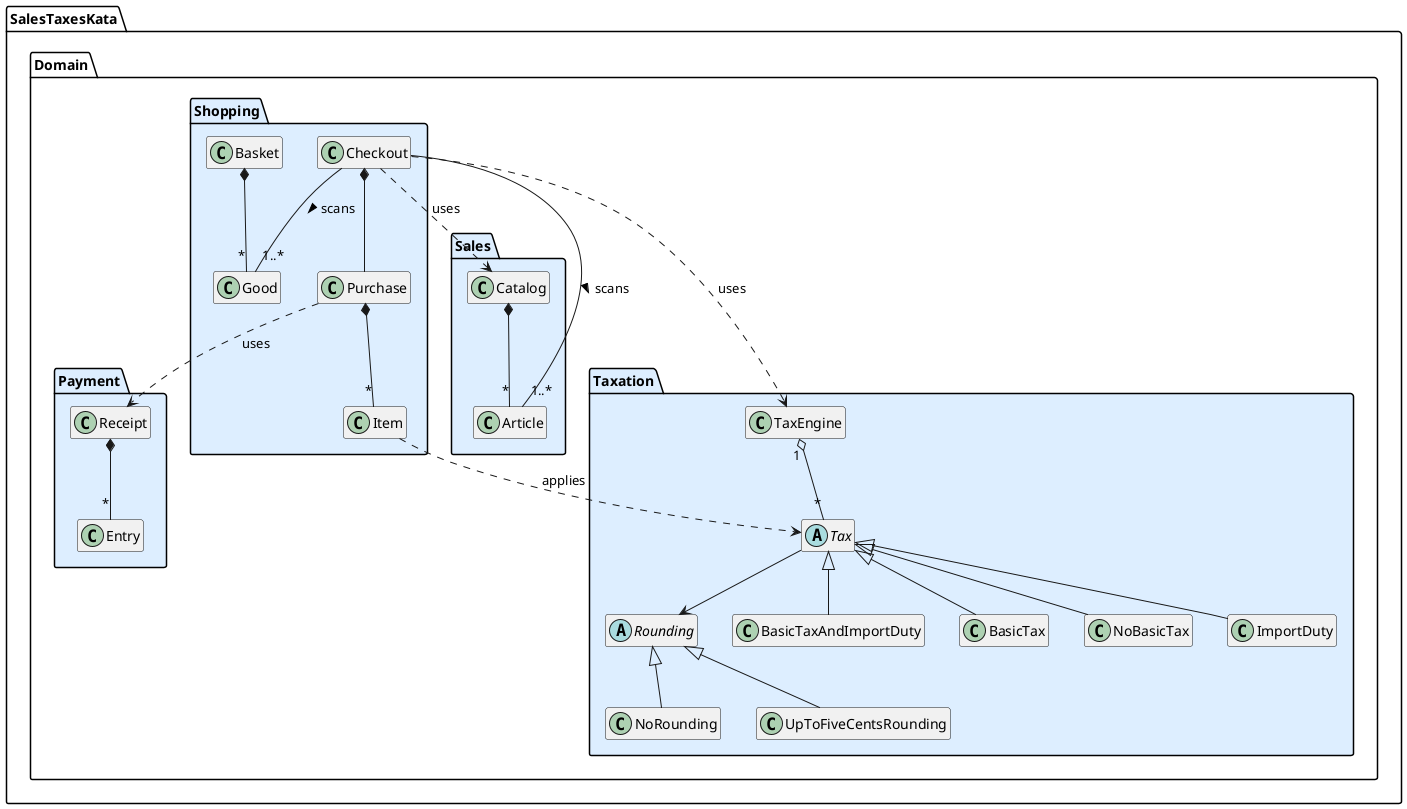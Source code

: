 @startuml Class diagram
hide empty members


namespace SalesTaxesKata.Domain.Sales #DEF {
Catalog *-- "*" Article
}


namespace SalesTaxesKata.Domain.Taxation #DEF {
abstract class Rounding
Rounding <|-- NoRounding
Rounding <|-- UpToFiveCentsRounding

abstract class Tax
Tax --> Rounding
Tax <|-- BasicTaxAndImportDuty
Tax <|-- BasicTax
Tax <|-- NoBasicTax
Tax <|-- ImportDuty

TaxEngine "1" o-- "*" Tax
}


namespace SalesTaxesKata.Domain.Shopping #DEF {
Basket *-- "*" Good
Checkout *-- Purchase
Purchase *-- "*" Item

Checkout ..> SalesTaxesKata.Domain.Sales.Catalog: uses
Checkout ..> SalesTaxesKata.Domain.Taxation.TaxEngine: uses
Checkout -- "1..*" Good: > scans
Checkout -- "1..*" SalesTaxesKata.Domain.Sales.Article: > scans

Purchase ..> SalesTaxesKata.Domain.Payment.Receipt: uses
Item ..> SalesTaxesKata.Domain.Taxation.Tax: applies
}


namespace SalesTaxesKata.Domain.Payment #DEF {
Receipt *-- "*" Entry
}
@enduml